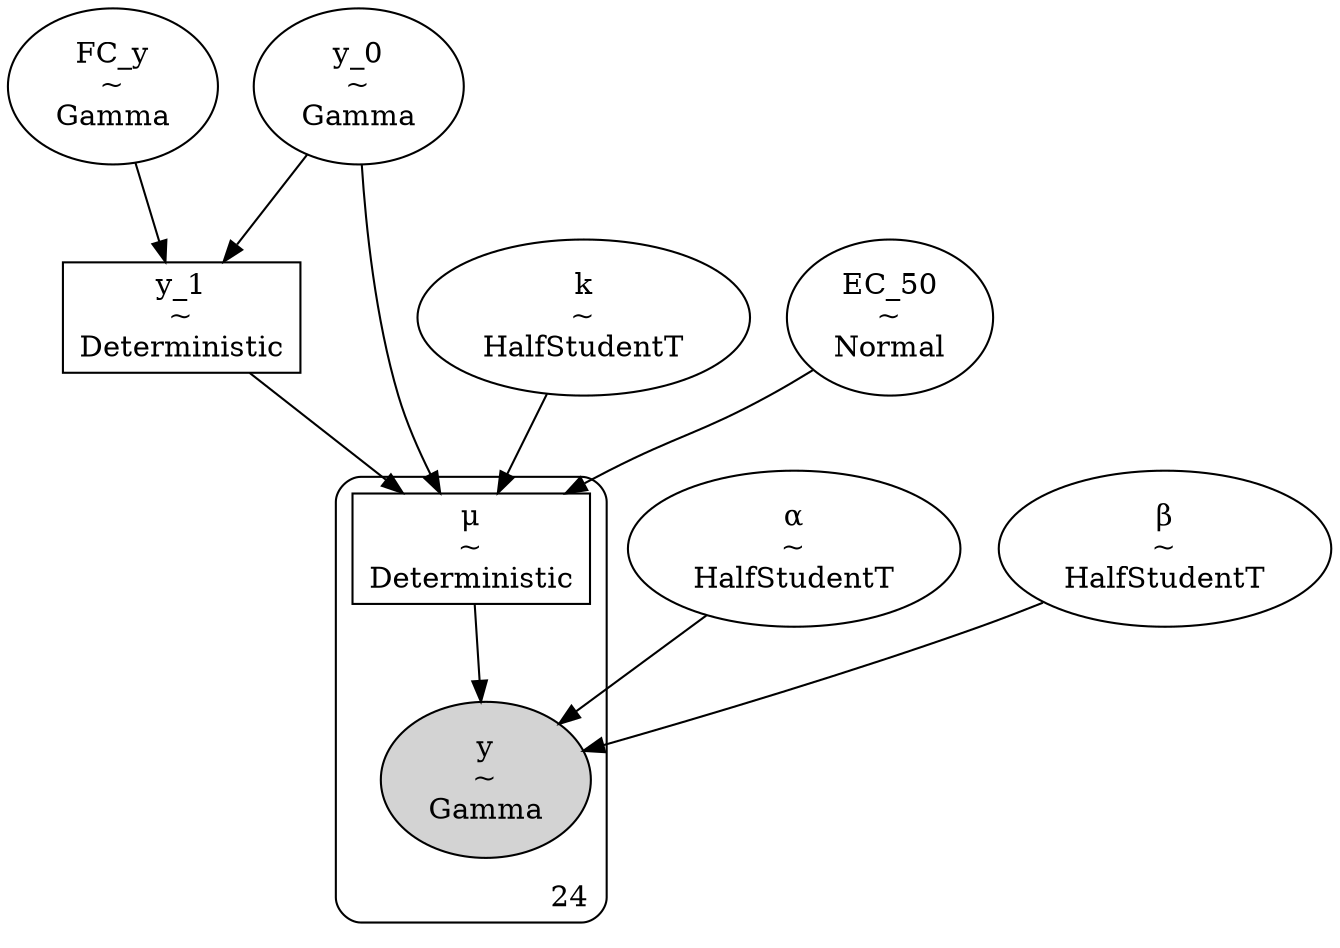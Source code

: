 digraph {
	FC_y [label="FC_y
~
Gamma" shape=ellipse]
	"α" [label="α
~
HalfStudentT" shape=ellipse]
	y_0 [label="y_0
~
Gamma" shape=ellipse]
	k [label="k
~
HalfStudentT" shape=ellipse]
	EC_50 [label="EC_50
~
Normal" shape=ellipse]
	"β" [label="β
~
HalfStudentT" shape=ellipse]
	y_1 [label="y_1
~
Deterministic" shape=box]
	subgraph cluster24 {
		y [label="y
~
Gamma" shape=ellipse style=filled]
		"μ" [label="μ
~
Deterministic" shape=box]
		label=24 labeljust=r labelloc=b style=rounded
	}
	FC_y -> y_1
	y_0 -> y_1
	y_0 -> "μ"
	k -> "μ"
	EC_50 -> "μ"
	y_1 -> "μ"
	"α" -> y
	"μ" -> y
	"β" -> y
}

